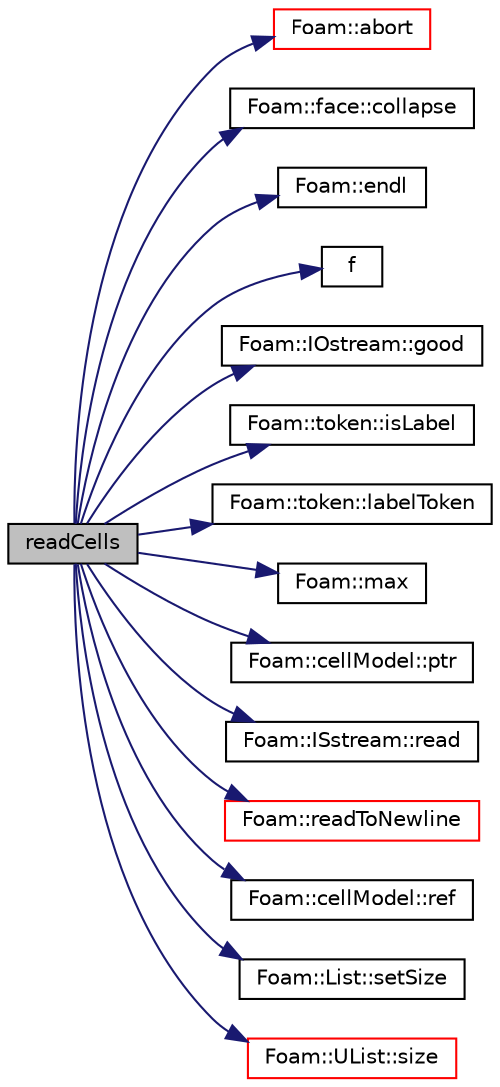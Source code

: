 digraph "readCells"
{
  bgcolor="transparent";
  edge [fontname="Helvetica",fontsize="10",labelfontname="Helvetica",labelfontsize="10"];
  node [fontname="Helvetica",fontsize="10",shape=record];
  rankdir="LR";
  Node1 [label="readCells",height=0.2,width=0.4,color="black", fillcolor="grey75", style="filled" fontcolor="black"];
  Node1 -> Node2 [color="midnightblue",fontsize="10",style="solid",fontname="Helvetica"];
  Node2 [label="Foam::abort",height=0.2,width=0.4,color="red",URL="$namespaceFoam.html#a447107a607d03e417307c203fa5fb44b"];
  Node1 -> Node3 [color="midnightblue",fontsize="10",style="solid",fontname="Helvetica"];
  Node3 [label="Foam::face::collapse",height=0.2,width=0.4,color="black",URL="$classFoam_1_1face.html#aa7b180812fb980c853b0897c503211fe",tooltip="Collapse face by removing duplicate point labels. "];
  Node1 -> Node4 [color="midnightblue",fontsize="10",style="solid",fontname="Helvetica"];
  Node4 [label="Foam::endl",height=0.2,width=0.4,color="black",URL="$namespaceFoam.html#a2db8fe02a0d3909e9351bb4275b23ce4",tooltip="Add newline and flush stream. "];
  Node1 -> Node5 [color="midnightblue",fontsize="10",style="solid",fontname="Helvetica"];
  Node5 [label="f",height=0.2,width=0.4,color="black",URL="$readKivaGrid_8H.html#a888be93833ac7a23170555c69c690288"];
  Node1 -> Node6 [color="midnightblue",fontsize="10",style="solid",fontname="Helvetica"];
  Node6 [label="Foam::IOstream::good",height=0.2,width=0.4,color="black",URL="$classFoam_1_1IOstream.html#ad2e41c8280b6cdf93d39e1135d2abdf7",tooltip="Return true if next operation might succeed. "];
  Node1 -> Node7 [color="midnightblue",fontsize="10",style="solid",fontname="Helvetica"];
  Node7 [label="Foam::token::isLabel",height=0.2,width=0.4,color="black",URL="$classFoam_1_1token.html#a24480ae8ea1111696cea4599dbf13a1c",tooltip="Token is LABEL. "];
  Node1 -> Node8 [color="midnightblue",fontsize="10",style="solid",fontname="Helvetica"];
  Node8 [label="Foam::token::labelToken",height=0.2,width=0.4,color="black",URL="$classFoam_1_1token.html#a07ee6e599c547964668a4d59051dd02f",tooltip="Return label value. "];
  Node1 -> Node9 [color="midnightblue",fontsize="10",style="solid",fontname="Helvetica"];
  Node9 [label="Foam::max",height=0.2,width=0.4,color="black",URL="$namespaceFoam.html#a0e0c00c14acbabe88eec56a8b0fa2806",tooltip="Find the max value in labelHashSet, optionally limited by second argument. "];
  Node1 -> Node10 [color="midnightblue",fontsize="10",style="solid",fontname="Helvetica"];
  Node10 [label="Foam::cellModel::ptr",height=0.2,width=0.4,color="black",URL="$classFoam_1_1cellModel.html#ac509141b41e2f8aa2fbb17af4a932b8e",tooltip="Look up pointer to cellModel by enumeration, or nullptr on failure. "];
  Node1 -> Node11 [color="midnightblue",fontsize="10",style="solid",fontname="Helvetica"];
  Node11 [label="Foam::ISstream::read",height=0.2,width=0.4,color="black",URL="$classFoam_1_1ISstream.html#ab4471423484fd551b81949b5b92f6b0b",tooltip="Return next token from stream. "];
  Node1 -> Node12 [color="midnightblue",fontsize="10",style="solid",fontname="Helvetica"];
  Node12 [label="Foam::readToNewline",height=0.2,width=0.4,color="red",URL="$namespaceFoam.html#af309218816d851bbf27003e325097351"];
  Node1 -> Node13 [color="midnightblue",fontsize="10",style="solid",fontname="Helvetica"];
  Node13 [label="Foam::cellModel::ref",height=0.2,width=0.4,color="black",URL="$classFoam_1_1cellModel.html#adfbc4602f58c5fae34af166dc4ed5925",tooltip="Look up reference to cellModel by enumeration. Fatal on failure. "];
  Node1 -> Node14 [color="midnightblue",fontsize="10",style="solid",fontname="Helvetica"];
  Node14 [label="Foam::List::setSize",height=0.2,width=0.4,color="black",URL="$classFoam_1_1List.html#a3eb74b6b9f8c1346a09c49e3eade797c",tooltip="Alias for resize(const label) "];
  Node1 -> Node15 [color="midnightblue",fontsize="10",style="solid",fontname="Helvetica"];
  Node15 [label="Foam::UList::size",height=0.2,width=0.4,color="red",URL="$classFoam_1_1UList.html#afee03bfededf699921815b2bf3c41e35",tooltip="Override size to be inconsistent with allocated storage. "];
}
